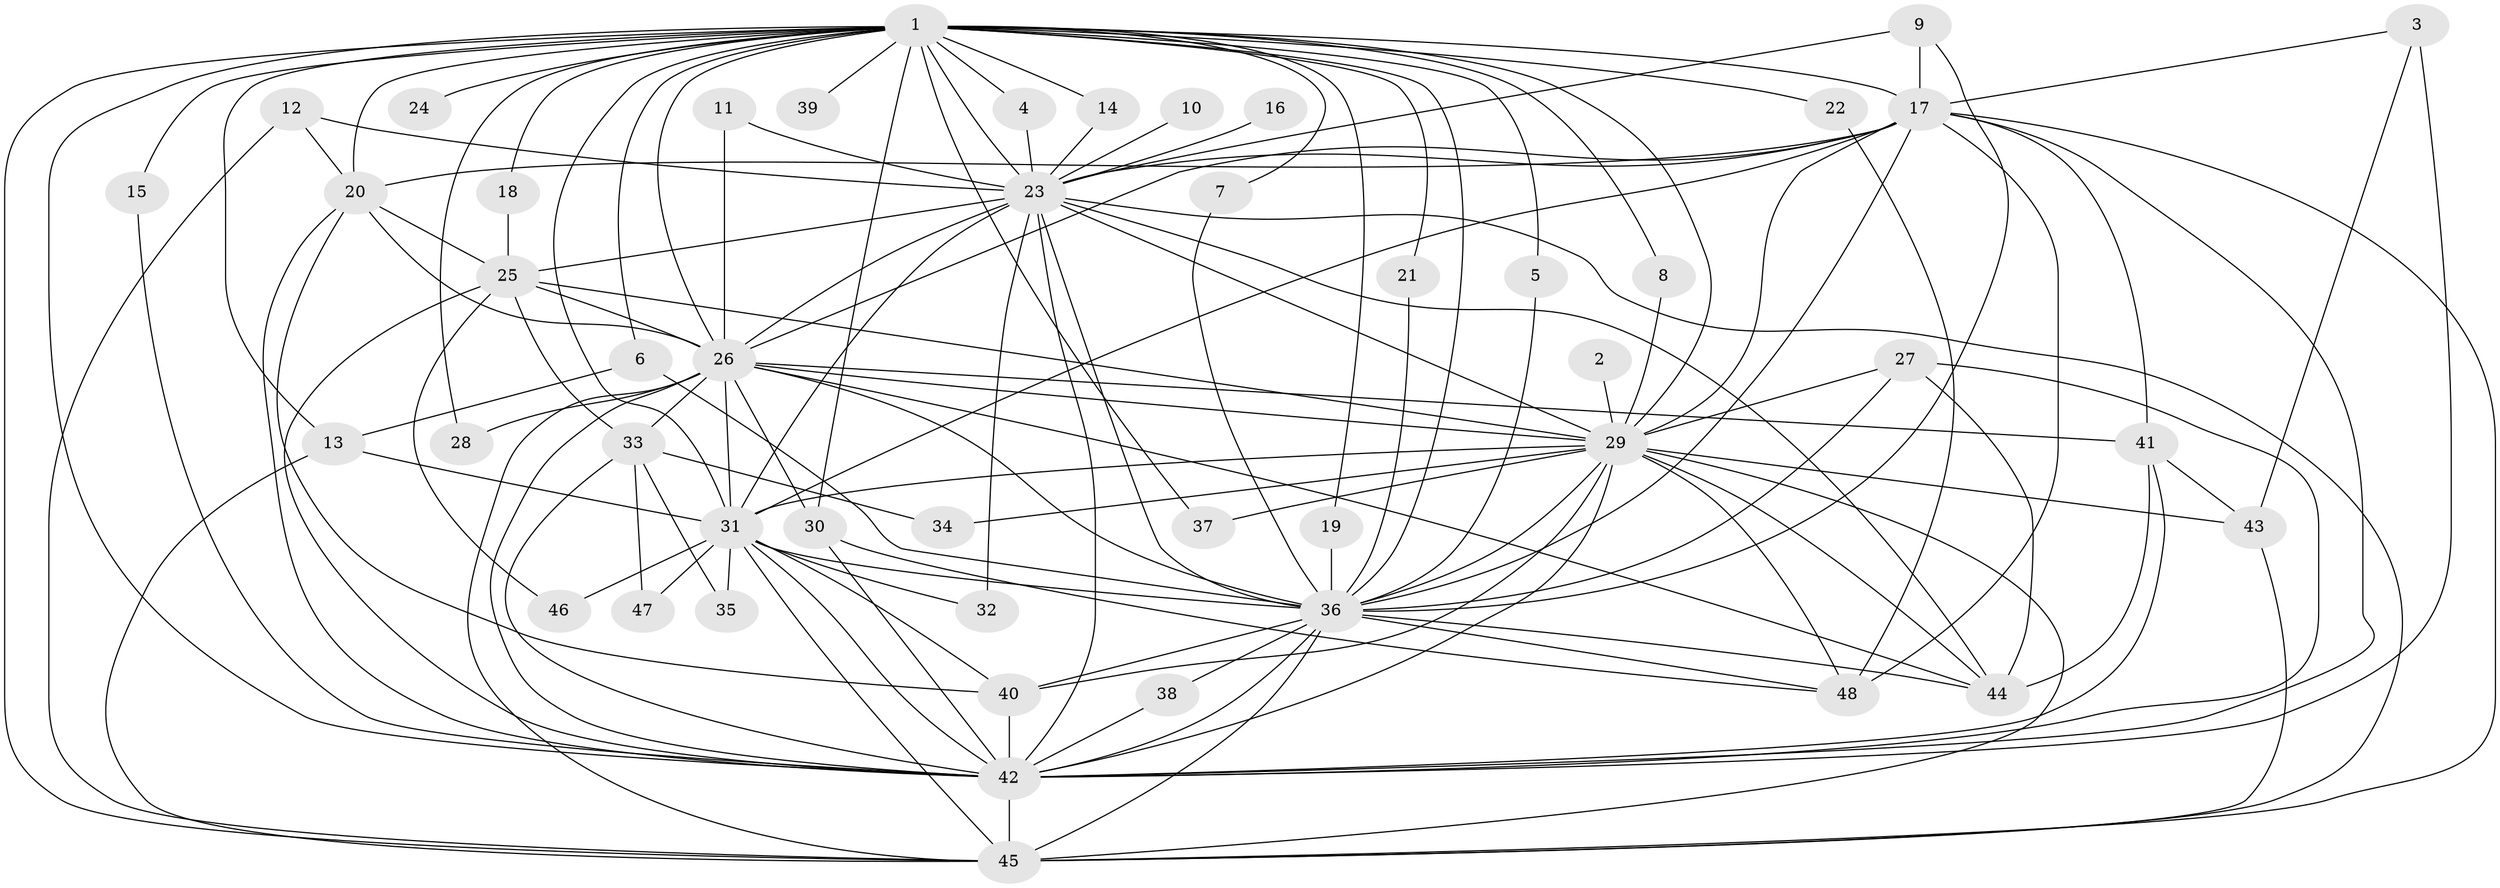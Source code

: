 // original degree distribution, {17: 0.020833333333333332, 28: 0.010416666666666666, 23: 0.020833333333333332, 18: 0.010416666666666666, 19: 0.010416666666666666, 21: 0.010416666666666666, 14: 0.010416666666666666, 25: 0.010416666666666666, 2: 0.5625, 6: 0.041666666666666664, 5: 0.0625, 3: 0.21875, 4: 0.010416666666666666}
// Generated by graph-tools (version 1.1) at 2025/25/03/09/25 03:25:44]
// undirected, 48 vertices, 133 edges
graph export_dot {
graph [start="1"]
  node [color=gray90,style=filled];
  1;
  2;
  3;
  4;
  5;
  6;
  7;
  8;
  9;
  10;
  11;
  12;
  13;
  14;
  15;
  16;
  17;
  18;
  19;
  20;
  21;
  22;
  23;
  24;
  25;
  26;
  27;
  28;
  29;
  30;
  31;
  32;
  33;
  34;
  35;
  36;
  37;
  38;
  39;
  40;
  41;
  42;
  43;
  44;
  45;
  46;
  47;
  48;
  1 -- 4 [weight=1.0];
  1 -- 5 [weight=1.0];
  1 -- 6 [weight=1.0];
  1 -- 7 [weight=1.0];
  1 -- 8 [weight=1.0];
  1 -- 13 [weight=1.0];
  1 -- 14 [weight=1.0];
  1 -- 15 [weight=1.0];
  1 -- 17 [weight=2.0];
  1 -- 18 [weight=1.0];
  1 -- 19 [weight=1.0];
  1 -- 20 [weight=2.0];
  1 -- 21 [weight=1.0];
  1 -- 22 [weight=2.0];
  1 -- 23 [weight=3.0];
  1 -- 24 [weight=1.0];
  1 -- 26 [weight=2.0];
  1 -- 28 [weight=1.0];
  1 -- 29 [weight=2.0];
  1 -- 30 [weight=1.0];
  1 -- 31 [weight=2.0];
  1 -- 36 [weight=4.0];
  1 -- 37 [weight=1.0];
  1 -- 39 [weight=3.0];
  1 -- 42 [weight=2.0];
  1 -- 45 [weight=2.0];
  2 -- 29 [weight=1.0];
  3 -- 17 [weight=1.0];
  3 -- 42 [weight=1.0];
  3 -- 43 [weight=1.0];
  4 -- 23 [weight=1.0];
  5 -- 36 [weight=1.0];
  6 -- 13 [weight=1.0];
  6 -- 36 [weight=1.0];
  7 -- 36 [weight=1.0];
  8 -- 29 [weight=1.0];
  9 -- 17 [weight=1.0];
  9 -- 23 [weight=1.0];
  9 -- 36 [weight=1.0];
  10 -- 23 [weight=1.0];
  11 -- 23 [weight=1.0];
  11 -- 26 [weight=1.0];
  12 -- 20 [weight=1.0];
  12 -- 23 [weight=2.0];
  12 -- 45 [weight=1.0];
  13 -- 31 [weight=1.0];
  13 -- 45 [weight=1.0];
  14 -- 23 [weight=1.0];
  15 -- 42 [weight=1.0];
  16 -- 23 [weight=1.0];
  17 -- 20 [weight=1.0];
  17 -- 23 [weight=1.0];
  17 -- 26 [weight=1.0];
  17 -- 29 [weight=1.0];
  17 -- 31 [weight=2.0];
  17 -- 36 [weight=1.0];
  17 -- 41 [weight=1.0];
  17 -- 42 [weight=1.0];
  17 -- 45 [weight=2.0];
  17 -- 48 [weight=2.0];
  18 -- 25 [weight=1.0];
  19 -- 36 [weight=2.0];
  20 -- 25 [weight=1.0];
  20 -- 26 [weight=1.0];
  20 -- 40 [weight=1.0];
  20 -- 42 [weight=1.0];
  21 -- 36 [weight=1.0];
  22 -- 48 [weight=1.0];
  23 -- 25 [weight=1.0];
  23 -- 26 [weight=1.0];
  23 -- 29 [weight=2.0];
  23 -- 31 [weight=1.0];
  23 -- 32 [weight=1.0];
  23 -- 36 [weight=2.0];
  23 -- 42 [weight=2.0];
  23 -- 44 [weight=1.0];
  23 -- 45 [weight=2.0];
  25 -- 26 [weight=1.0];
  25 -- 29 [weight=1.0];
  25 -- 33 [weight=1.0];
  25 -- 42 [weight=1.0];
  25 -- 46 [weight=1.0];
  26 -- 28 [weight=1.0];
  26 -- 29 [weight=1.0];
  26 -- 30 [weight=1.0];
  26 -- 31 [weight=1.0];
  26 -- 33 [weight=1.0];
  26 -- 36 [weight=2.0];
  26 -- 41 [weight=1.0];
  26 -- 42 [weight=1.0];
  26 -- 44 [weight=1.0];
  26 -- 45 [weight=2.0];
  27 -- 29 [weight=1.0];
  27 -- 36 [weight=1.0];
  27 -- 42 [weight=1.0];
  27 -- 44 [weight=1.0];
  29 -- 31 [weight=1.0];
  29 -- 34 [weight=2.0];
  29 -- 36 [weight=1.0];
  29 -- 37 [weight=1.0];
  29 -- 40 [weight=1.0];
  29 -- 42 [weight=1.0];
  29 -- 43 [weight=1.0];
  29 -- 44 [weight=1.0];
  29 -- 45 [weight=1.0];
  29 -- 48 [weight=1.0];
  30 -- 42 [weight=1.0];
  30 -- 48 [weight=1.0];
  31 -- 32 [weight=1.0];
  31 -- 35 [weight=1.0];
  31 -- 36 [weight=1.0];
  31 -- 40 [weight=1.0];
  31 -- 42 [weight=1.0];
  31 -- 45 [weight=1.0];
  31 -- 46 [weight=1.0];
  31 -- 47 [weight=1.0];
  33 -- 34 [weight=2.0];
  33 -- 35 [weight=1.0];
  33 -- 42 [weight=1.0];
  33 -- 47 [weight=1.0];
  36 -- 38 [weight=1.0];
  36 -- 40 [weight=1.0];
  36 -- 42 [weight=1.0];
  36 -- 44 [weight=1.0];
  36 -- 45 [weight=1.0];
  36 -- 48 [weight=1.0];
  38 -- 42 [weight=1.0];
  40 -- 42 [weight=1.0];
  41 -- 42 [weight=1.0];
  41 -- 43 [weight=1.0];
  41 -- 44 [weight=1.0];
  42 -- 45 [weight=1.0];
  43 -- 45 [weight=1.0];
}

